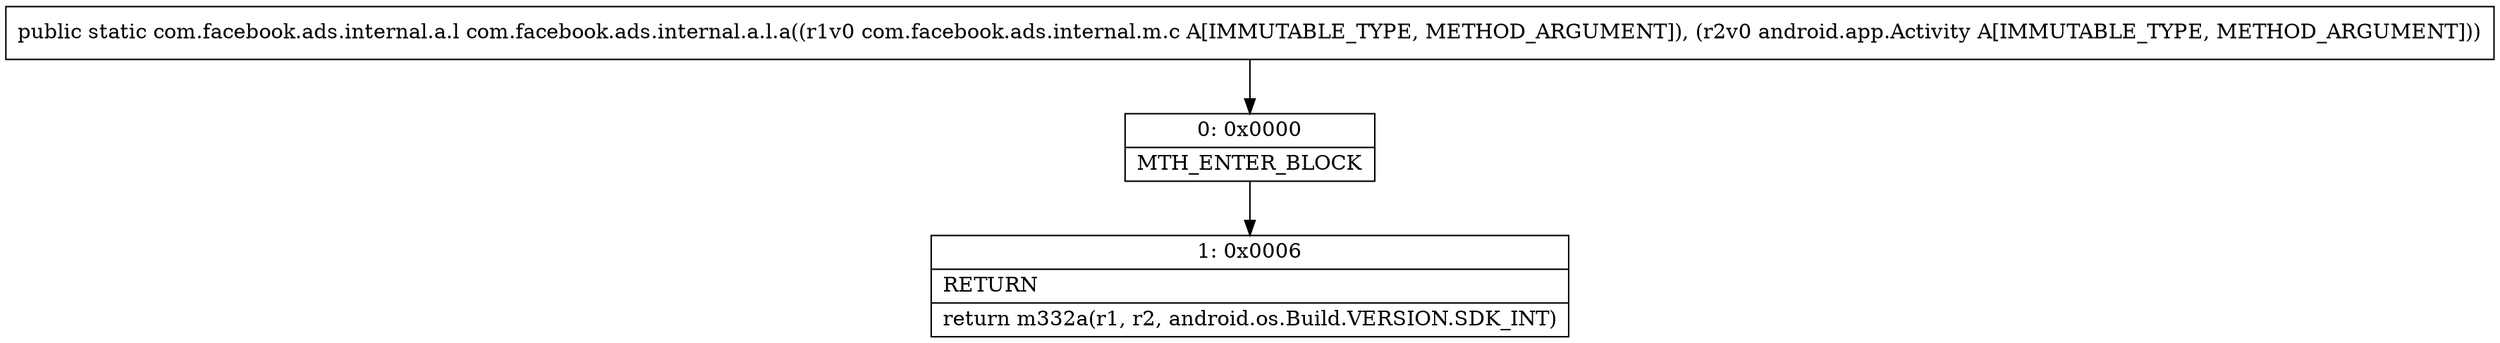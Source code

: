 digraph "CFG forcom.facebook.ads.internal.a.l.a(Lcom\/facebook\/ads\/internal\/m\/c;Landroid\/app\/Activity;)Lcom\/facebook\/ads\/internal\/a\/l;" {
Node_0 [shape=record,label="{0\:\ 0x0000|MTH_ENTER_BLOCK\l}"];
Node_1 [shape=record,label="{1\:\ 0x0006|RETURN\l|return m332a(r1, r2, android.os.Build.VERSION.SDK_INT)\l}"];
MethodNode[shape=record,label="{public static com.facebook.ads.internal.a.l com.facebook.ads.internal.a.l.a((r1v0 com.facebook.ads.internal.m.c A[IMMUTABLE_TYPE, METHOD_ARGUMENT]), (r2v0 android.app.Activity A[IMMUTABLE_TYPE, METHOD_ARGUMENT])) }"];
MethodNode -> Node_0;
Node_0 -> Node_1;
}

